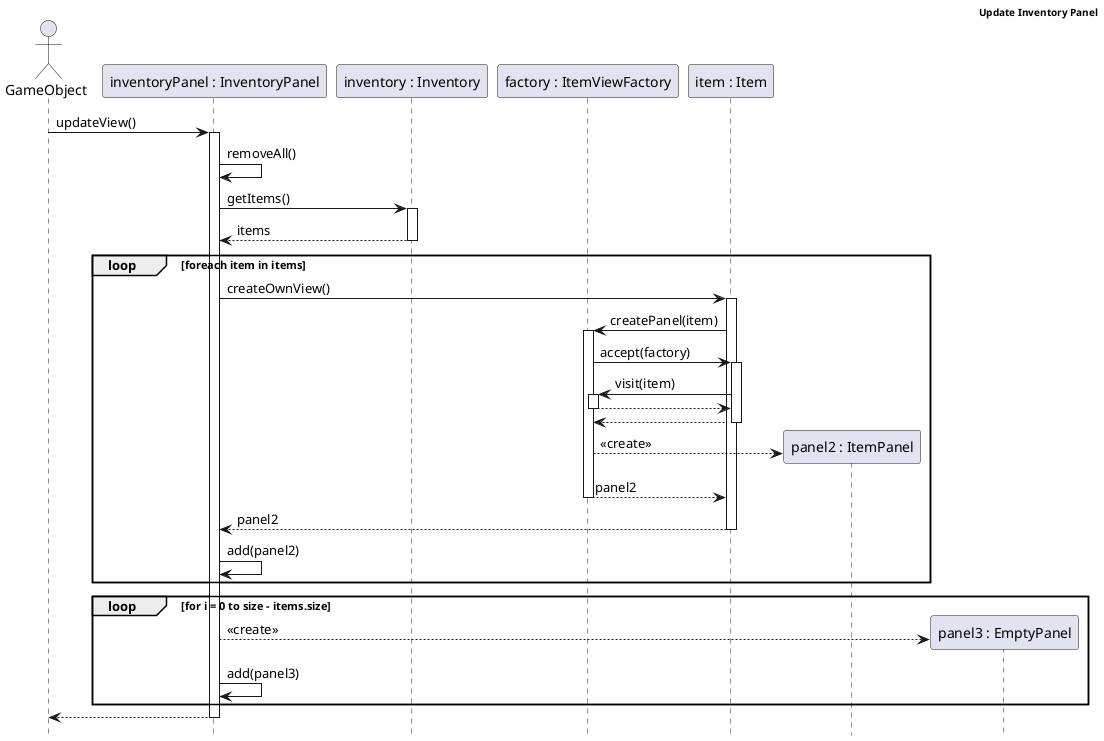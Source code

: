 @startuml UpdateInventoryPanel
skinparam HeaderFontColor #000000
skinparam HeaderFontStyle bold
header Update Inventory Panel
hide footbox

actor obj as "GameObject"
participant panel as "inventoryPanel : InventoryPanel"
participant inventory as "inventory : Inventory"
participant factory as "factory : ItemViewFactory"
participant item as "item : Item"

obj -> panel++ : updateView()

panel -> panel : removeAll()

panel -> inventory++ : getItems()
return items

loop foreach item in items
    panel -> item ++ : createOwnView()
    item -> factory ++ : createPanel(item)
    factory -> item ++ : accept(factory)
    item -> factory ++ : visit(item)
    return
    return
    create ip as "panel2 : ItemPanel"
    factory --> ip : <<create>>

    return panel2
    return panel2

    panel -> panel : add(panel2)
end 

loop for i = 0 to size - items.size
    create empty as "panel3 : EmptyPanel"
    panel --> empty : <<create>>
    panel -> panel : add(panel3)
end

return

@enduml